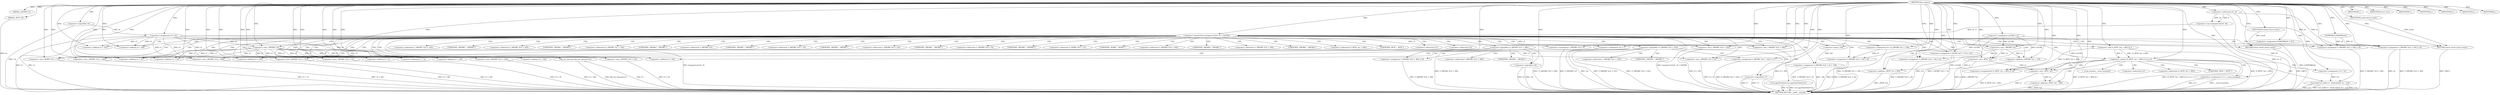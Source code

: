 digraph tftp_connect {  
"1000113" [label = "(METHOD,tftp_connect)" ]
"1000311" [label = "(METHOD_RETURN,__int64 __fastcall)" ]
"1000114" [label = "(PARAM,_QWORD *a1)" ]
"1000115" [label = "(PARAM,_BYTE *a2)" ]
"1000129" [label = "(<operator>.assignment,a1[148] = v4)" ]
"1000135" [label = "(<operator>.logicalNot,!v4)" ]
"1000137" [label = "(IDENTIFIER,L,)" ]
"1000138" [label = "(<operator>.assignment,v5 = v4)" ]
"1000142" [label = "(IDENTIFIER,v6,if ( v6 ))" ]
"1000144" [label = "(IDENTIFIER,L,)" ]
"1000146" [label = "(<operator>.greaterThan,(unsigned int)(v6 - 8) > 0xFFB0)" ]
"1000147" [label = "(<operator>.cast,(unsigned int)(v6 - 8))" ]
"1000149" [label = "(<operator>.subtraction,v6 - 8)" ]
"1000153" [label = "(RETURN,return result;,return result;)" ]
"1000154" [label = "(IDENTIFIER,result,return result;)" ]
"1000157" [label = "(<operator>.assignment,LODWORD(v6) = 512)" ]
"1000158" [label = "(LODWORD,LODWORD(v6))" ]
"1000162" [label = "(<operator>.logicalNot,!*(_QWORD *)(v5 + 352))" ]
"1000164" [label = "(<operator>.cast,(_QWORD *)(v5 + 352))" ]
"1000166" [label = "(<operator>.addition,v5 + 352)" ]
"1000170" [label = "(<operator>.assignment,*(_QWORD *)(v5 + 352) = v7)" ]
"1000172" [label = "(<operator>.cast,(_QWORD *)(v5 + 352))" ]
"1000174" [label = "(<operator>.addition,v5 + 352)" ]
"1000179" [label = "(<operator>.logicalNot,!v7)" ]
"1000181" [label = "(IDENTIFIER,L,)" ]
"1000183" [label = "(<operator>.logicalNot,!*(_QWORD *)(v5 + 360))" ]
"1000185" [label = "(<operator>.cast,(_QWORD *)(v5 + 360))" ]
"1000187" [label = "(<operator>.addition,v5 + 360)" ]
"1000191" [label = "(<operator>.assignment,*(_QWORD *)(v5 + 360) = v8)" ]
"1000193" [label = "(<operator>.cast,(_QWORD *)(v5 + 360))" ]
"1000195" [label = "(<operator>.addition,v5 + 360)" ]
"1000200" [label = "(<operator>.logicalNot,!v8)" ]
"1000202" [label = "(IDENTIFIER,L,)" ]
"1000203" [label = "(<operator>.assignment,v9 = *((_DWORD *)a1 + 156))" ]
"1000206" [label = "(<operator>.addition,(_DWORD *)a1 + 156)" ]
"1000207" [label = "(<operator>.cast,(_DWORD *)a1)" ]
"1000211" [label = "(<operator>.assignment,*(_DWORD *)v5 = 0)" ]
"1000213" [label = "(<operator>.cast,(_DWORD *)v5)" ]
"1000217" [label = "(<operator>.assignment,*(_QWORD *)(v5 + 16) = a1)" ]
"1000219" [label = "(<operator>.cast,(_QWORD *)(v5 + 16))" ]
"1000221" [label = "(<operator>.addition,v5 + 16)" ]
"1000225" [label = "(<operator>.assignment,*(_DWORD *)(v5 + 24) = v9)" ]
"1000227" [label = "(<operator>.cast,(_DWORD *)(v5 + 24))" ]
"1000229" [label = "(<operator>.addition,v5 + 24)" ]
"1000233" [label = "(<operator>.assignment,*(_DWORD *)(v5 + 8) = -100)" ]
"1000235" [label = "(<operator>.cast,(_DWORD *)(v5 + 8))" ]
"1000237" [label = "(<operator>.addition,v5 + 8)" ]
"1000240" [label = "(<operator>.minus,-100)" ]
"1000242" [label = "(<operator>.assignment,*(_WORD *)(v5 + 72) = v10)" ]
"1000244" [label = "(<operator>.cast,(_WORD *)(v5 + 72))" ]
"1000246" [label = "(<operator>.addition,v5 + 72)" ]
"1000250" [label = "(<operator>.assignment,*(_DWORD *)(v5 + 340) = v6)" ]
"1000252" [label = "(<operator>.cast,(_DWORD *)(v5 + 340))" ]
"1000254" [label = "(<operator>.addition,v5 + 340)" ]
"1000258" [label = "(<operator>.assignment,*(_DWORD *)(v5 + 344) = v6)" ]
"1000260" [label = "(<operator>.cast,(_DWORD *)(v5 + 344))" ]
"1000262" [label = "(<operator>.addition,v5 + 344)" ]
"1000266" [label = "(tftp_set_timeouts,tftp_set_timeouts(v5))" ]
"1000269" [label = "(<operator>.equals,(*((_BYTE *)a1 + 895) & 2) == 0)" ]
"1000270" [label = "(<operator>.and,*((_BYTE *)a1 + 895) & 2)" ]
"1000272" [label = "(<operator>.addition,(_BYTE *)a1 + 895)" ]
"1000273" [label = "(<operator>.cast,(_BYTE *)a1)" ]
"1000281" [label = "(<operator>.assignment,v12 = __errno_location())" ]
"1000284" [label = "(<operator>.assignment,v13 = *a1)" ]
"1000288" [label = "(Curl_failf,Curl_failf(v13, \"bind() failed; %s\", v14))" ]
"1000292" [label = "(IDENTIFIER,L,)" ]
"1000293" [label = "(<operators>.assignmentOr,*((_BYTE *)a1 + 895) |= 2u)" ]
"1000295" [label = "(<operator>.addition,(_BYTE *)a1 + 895)" ]
"1000296" [label = "(<operator>.cast,(_BYTE *)a1)" ]
"1000301" [label = "(Curl_pgrsStartNow,Curl_pgrsStartNow(*a1))" ]
"1000304" [label = "(IDENTIFIER,L,)" ]
"1000305" [label = "(<operator>.assignment,*a2 = 1)" ]
"1000309" [label = "(RETURN,return result;,return result;)" ]
"1000310" [label = "(IDENTIFIER,result,return result;)" ]
"1000163" [label = "(<operator>.indirection,*(_QWORD *)(v5 + 352))" ]
"1000165" [label = "(UNKNOWN,_QWORD *,_QWORD *)" ]
"1000171" [label = "(<operator>.indirection,*(_QWORD *)(v5 + 352))" ]
"1000173" [label = "(UNKNOWN,_QWORD *,_QWORD *)" ]
"1000184" [label = "(<operator>.indirection,*(_QWORD *)(v5 + 360))" ]
"1000186" [label = "(UNKNOWN,_QWORD *,_QWORD *)" ]
"1000192" [label = "(<operator>.indirection,*(_QWORD *)(v5 + 360))" ]
"1000194" [label = "(UNKNOWN,_QWORD *,_QWORD *)" ]
"1000205" [label = "(<operator>.indirection,*((_DWORD *)a1 + 156))" ]
"1000208" [label = "(UNKNOWN,_DWORD *,_DWORD *)" ]
"1000212" [label = "(<operator>.indirection,*(_DWORD *)v5)" ]
"1000214" [label = "(UNKNOWN,_DWORD *,_DWORD *)" ]
"1000218" [label = "(<operator>.indirection,*(_QWORD *)(v5 + 16))" ]
"1000220" [label = "(UNKNOWN,_QWORD *,_QWORD *)" ]
"1000226" [label = "(<operator>.indirection,*(_DWORD *)(v5 + 24))" ]
"1000228" [label = "(UNKNOWN,_DWORD *,_DWORD *)" ]
"1000234" [label = "(<operator>.indirection,*(_DWORD *)(v5 + 8))" ]
"1000236" [label = "(UNKNOWN,_DWORD *,_DWORD *)" ]
"1000243" [label = "(<operator>.indirection,*(_WORD *)(v5 + 72))" ]
"1000245" [label = "(UNKNOWN,_WORD *,_WORD *)" ]
"1000251" [label = "(<operator>.indirection,*(_DWORD *)(v5 + 340))" ]
"1000253" [label = "(UNKNOWN,_DWORD *,_DWORD *)" ]
"1000259" [label = "(<operator>.indirection,*(_DWORD *)(v5 + 344))" ]
"1000261" [label = "(UNKNOWN,_DWORD *,_DWORD *)" ]
"1000271" [label = "(<operator>.indirection,*((_BYTE *)a1 + 895))" ]
"1000274" [label = "(UNKNOWN,_BYTE *,_BYTE *)" ]
"1000283" [label = "(__errno_location,__errno_location())" ]
"1000286" [label = "(<operator>.indirection,*a1)" ]
"1000294" [label = "(<operator>.indirection,*((_BYTE *)a1 + 895))" ]
"1000297" [label = "(UNKNOWN,_BYTE *,_BYTE *)" ]
"1000302" [label = "(<operator>.indirection,*a1)" ]
"1000306" [label = "(<operator>.indirection,*a2)" ]
  "1000301" -> "1000311"  [ label = "DDG: Curl_pgrsStartNow(*a1)"] 
  "1000170" -> "1000311"  [ label = "DDG: *(_QWORD *)(v5 + 352)"] 
  "1000138" -> "1000311"  [ label = "DDG: v4"] 
  "1000250" -> "1000311"  [ label = "DDG: *(_DWORD *)(v5 + 340)"] 
  "1000211" -> "1000311"  [ label = "DDG: *(_DWORD *)v5"] 
  "1000288" -> "1000311"  [ label = "DDG: v13"] 
  "1000293" -> "1000311"  [ label = "DDG: *((_BYTE *)a1 + 895)"] 
  "1000242" -> "1000311"  [ label = "DDG: *(_WORD *)(v5 + 72)"] 
  "1000266" -> "1000311"  [ label = "DDG: v5"] 
  "1000217" -> "1000311"  [ label = "DDG: *(_QWORD *)(v5 + 16)"] 
  "1000203" -> "1000311"  [ label = "DDG: *((_DWORD *)a1 + 156)"] 
  "1000200" -> "1000311"  [ label = "DDG: !v8"] 
  "1000162" -> "1000311"  [ label = "DDG: *(_QWORD *)(v5 + 352)"] 
  "1000138" -> "1000311"  [ label = "DDG: v5"] 
  "1000164" -> "1000311"  [ label = "DDG: v5 + 352"] 
  "1000258" -> "1000311"  [ label = "DDG: *(_DWORD *)(v5 + 344)"] 
  "1000172" -> "1000311"  [ label = "DDG: v5 + 352"] 
  "1000269" -> "1000311"  [ label = "DDG: (*((_BYTE *)a1 + 895) & 2) == 0"] 
  "1000258" -> "1000311"  [ label = "DDG: v6"] 
  "1000183" -> "1000311"  [ label = "DDG: *(_QWORD *)(v5 + 360)"] 
  "1000244" -> "1000311"  [ label = "DDG: v5 + 72"] 
  "1000227" -> "1000311"  [ label = "DDG: v5 + 24"] 
  "1000219" -> "1000311"  [ label = "DDG: v5 + 16"] 
  "1000233" -> "1000311"  [ label = "DDG: *(_DWORD *)(v5 + 8)"] 
  "1000281" -> "1000311"  [ label = "DDG: __errno_location()"] 
  "1000296" -> "1000311"  [ label = "DDG: a1"] 
  "1000129" -> "1000311"  [ label = "DDG: a1[148]"] 
  "1000295" -> "1000311"  [ label = "DDG: (_BYTE *)a1"] 
  "1000269" -> "1000311"  [ label = "DDG: *((_BYTE *)a1 + 895) & 2"] 
  "1000266" -> "1000311"  [ label = "DDG: tftp_set_timeouts(v5)"] 
  "1000225" -> "1000311"  [ label = "DDG: *(_DWORD *)(v5 + 24)"] 
  "1000301" -> "1000311"  [ label = "DDG: *a1"] 
  "1000183" -> "1000311"  [ label = "DDG: !*(_QWORD *)(v5 + 360)"] 
  "1000149" -> "1000311"  [ label = "DDG: v6"] 
  "1000147" -> "1000311"  [ label = "DDG: v6 - 8"] 
  "1000179" -> "1000311"  [ label = "DDG: v7"] 
  "1000146" -> "1000311"  [ label = "DDG: (unsigned int)(v6 - 8)"] 
  "1000281" -> "1000311"  [ label = "DDG: v12"] 
  "1000157" -> "1000311"  [ label = "DDG: LODWORD(v6)"] 
  "1000235" -> "1000311"  [ label = "DDG: v5 + 8"] 
  "1000115" -> "1000311"  [ label = "DDG: a2"] 
  "1000270" -> "1000311"  [ label = "DDG: *((_BYTE *)a1 + 895)"] 
  "1000288" -> "1000311"  [ label = "DDG: Curl_failf(v13, \"bind() failed; %s\", v14)"] 
  "1000225" -> "1000311"  [ label = "DDG: v9"] 
  "1000206" -> "1000311"  [ label = "DDG: (_DWORD *)a1"] 
  "1000273" -> "1000311"  [ label = "DDG: a1"] 
  "1000242" -> "1000311"  [ label = "DDG: v10"] 
  "1000288" -> "1000311"  [ label = "DDG: v14"] 
  "1000135" -> "1000311"  [ label = "DDG: !v4"] 
  "1000191" -> "1000311"  [ label = "DDG: *(_QWORD *)(v5 + 360)"] 
  "1000305" -> "1000311"  [ label = "DDG: *a2"] 
  "1000200" -> "1000311"  [ label = "DDG: v8"] 
  "1000185" -> "1000311"  [ label = "DDG: v5 + 360"] 
  "1000272" -> "1000311"  [ label = "DDG: (_BYTE *)a1"] 
  "1000179" -> "1000311"  [ label = "DDG: !v7"] 
  "1000252" -> "1000311"  [ label = "DDG: v5 + 340"] 
  "1000193" -> "1000311"  [ label = "DDG: v5 + 360"] 
  "1000260" -> "1000311"  [ label = "DDG: v5 + 344"] 
  "1000146" -> "1000311"  [ label = "DDG: (unsigned int)(v6 - 8) > 0xFFB0"] 
  "1000233" -> "1000311"  [ label = "DDG: -100"] 
  "1000162" -> "1000311"  [ label = "DDG: !*(_QWORD *)(v5 + 352)"] 
  "1000153" -> "1000311"  [ label = "DDG: <RET>"] 
  "1000309" -> "1000311"  [ label = "DDG: <RET>"] 
  "1000113" -> "1000114"  [ label = "DDG: "] 
  "1000113" -> "1000115"  [ label = "DDG: "] 
  "1000113" -> "1000129"  [ label = "DDG: "] 
  "1000113" -> "1000135"  [ label = "DDG: "] 
  "1000113" -> "1000137"  [ label = "DDG: "] 
  "1000135" -> "1000138"  [ label = "DDG: v4"] 
  "1000113" -> "1000138"  [ label = "DDG: "] 
  "1000113" -> "1000142"  [ label = "DDG: "] 
  "1000113" -> "1000144"  [ label = "DDG: "] 
  "1000147" -> "1000146"  [ label = "DDG: v6 - 8"] 
  "1000149" -> "1000147"  [ label = "DDG: v6"] 
  "1000149" -> "1000147"  [ label = "DDG: 8"] 
  "1000113" -> "1000149"  [ label = "DDG: "] 
  "1000113" -> "1000146"  [ label = "DDG: "] 
  "1000154" -> "1000153"  [ label = "DDG: result"] 
  "1000113" -> "1000153"  [ label = "DDG: "] 
  "1000113" -> "1000154"  [ label = "DDG: "] 
  "1000113" -> "1000157"  [ label = "DDG: "] 
  "1000113" -> "1000158"  [ label = "DDG: "] 
  "1000138" -> "1000164"  [ label = "DDG: v5"] 
  "1000113" -> "1000164"  [ label = "DDG: "] 
  "1000138" -> "1000166"  [ label = "DDG: v5"] 
  "1000113" -> "1000166"  [ label = "DDG: "] 
  "1000113" -> "1000170"  [ label = "DDG: "] 
  "1000113" -> "1000172"  [ label = "DDG: "] 
  "1000138" -> "1000172"  [ label = "DDG: v5"] 
  "1000113" -> "1000174"  [ label = "DDG: "] 
  "1000138" -> "1000174"  [ label = "DDG: v5"] 
  "1000113" -> "1000179"  [ label = "DDG: "] 
  "1000113" -> "1000181"  [ label = "DDG: "] 
  "1000113" -> "1000185"  [ label = "DDG: "] 
  "1000138" -> "1000185"  [ label = "DDG: v5"] 
  "1000113" -> "1000187"  [ label = "DDG: "] 
  "1000138" -> "1000187"  [ label = "DDG: v5"] 
  "1000113" -> "1000191"  [ label = "DDG: "] 
  "1000113" -> "1000193"  [ label = "DDG: "] 
  "1000138" -> "1000193"  [ label = "DDG: v5"] 
  "1000113" -> "1000195"  [ label = "DDG: "] 
  "1000138" -> "1000195"  [ label = "DDG: v5"] 
  "1000113" -> "1000200"  [ label = "DDG: "] 
  "1000113" -> "1000202"  [ label = "DDG: "] 
  "1000113" -> "1000203"  [ label = "DDG: "] 
  "1000207" -> "1000206"  [ label = "DDG: a1"] 
  "1000129" -> "1000207"  [ label = "DDG: a1[148]"] 
  "1000113" -> "1000207"  [ label = "DDG: "] 
  "1000113" -> "1000206"  [ label = "DDG: "] 
  "1000113" -> "1000211"  [ label = "DDG: "] 
  "1000113" -> "1000213"  [ label = "DDG: "] 
  "1000138" -> "1000213"  [ label = "DDG: v5"] 
  "1000129" -> "1000217"  [ label = "DDG: a1[148]"] 
  "1000207" -> "1000217"  [ label = "DDG: a1"] 
  "1000113" -> "1000217"  [ label = "DDG: "] 
  "1000213" -> "1000219"  [ label = "DDG: v5"] 
  "1000113" -> "1000219"  [ label = "DDG: "] 
  "1000213" -> "1000221"  [ label = "DDG: v5"] 
  "1000113" -> "1000221"  [ label = "DDG: "] 
  "1000203" -> "1000225"  [ label = "DDG: v9"] 
  "1000113" -> "1000225"  [ label = "DDG: "] 
  "1000113" -> "1000227"  [ label = "DDG: "] 
  "1000213" -> "1000227"  [ label = "DDG: v5"] 
  "1000113" -> "1000229"  [ label = "DDG: "] 
  "1000213" -> "1000229"  [ label = "DDG: v5"] 
  "1000240" -> "1000233"  [ label = "DDG: 100"] 
  "1000113" -> "1000235"  [ label = "DDG: "] 
  "1000213" -> "1000235"  [ label = "DDG: v5"] 
  "1000113" -> "1000237"  [ label = "DDG: "] 
  "1000213" -> "1000237"  [ label = "DDG: v5"] 
  "1000113" -> "1000240"  [ label = "DDG: "] 
  "1000113" -> "1000242"  [ label = "DDG: "] 
  "1000113" -> "1000244"  [ label = "DDG: "] 
  "1000213" -> "1000244"  [ label = "DDG: v5"] 
  "1000113" -> "1000246"  [ label = "DDG: "] 
  "1000213" -> "1000246"  [ label = "DDG: v5"] 
  "1000149" -> "1000250"  [ label = "DDG: v6"] 
  "1000158" -> "1000250"  [ label = "DDG: v6"] 
  "1000113" -> "1000250"  [ label = "DDG: "] 
  "1000113" -> "1000252"  [ label = "DDG: "] 
  "1000213" -> "1000252"  [ label = "DDG: v5"] 
  "1000113" -> "1000254"  [ label = "DDG: "] 
  "1000213" -> "1000254"  [ label = "DDG: v5"] 
  "1000113" -> "1000258"  [ label = "DDG: "] 
  "1000149" -> "1000258"  [ label = "DDG: v6"] 
  "1000158" -> "1000258"  [ label = "DDG: v6"] 
  "1000113" -> "1000260"  [ label = "DDG: "] 
  "1000213" -> "1000260"  [ label = "DDG: v5"] 
  "1000113" -> "1000262"  [ label = "DDG: "] 
  "1000213" -> "1000262"  [ label = "DDG: v5"] 
  "1000113" -> "1000266"  [ label = "DDG: "] 
  "1000213" -> "1000266"  [ label = "DDG: v5"] 
  "1000270" -> "1000269"  [ label = "DDG: *((_BYTE *)a1 + 895)"] 
  "1000270" -> "1000269"  [ label = "DDG: 2"] 
  "1000273" -> "1000272"  [ label = "DDG: a1"] 
  "1000129" -> "1000273"  [ label = "DDG: a1[148]"] 
  "1000113" -> "1000273"  [ label = "DDG: "] 
  "1000207" -> "1000273"  [ label = "DDG: a1"] 
  "1000113" -> "1000272"  [ label = "DDG: "] 
  "1000113" -> "1000270"  [ label = "DDG: "] 
  "1000113" -> "1000269"  [ label = "DDG: "] 
  "1000113" -> "1000281"  [ label = "DDG: "] 
  "1000113" -> "1000284"  [ label = "DDG: "] 
  "1000284" -> "1000288"  [ label = "DDG: v13"] 
  "1000113" -> "1000288"  [ label = "DDG: "] 
  "1000113" -> "1000292"  [ label = "DDG: "] 
  "1000113" -> "1000293"  [ label = "DDG: "] 
  "1000270" -> "1000293"  [ label = "DDG: *((_BYTE *)a1 + 895)"] 
  "1000296" -> "1000295"  [ label = "DDG: a1"] 
  "1000129" -> "1000296"  [ label = "DDG: a1[148]"] 
  "1000273" -> "1000296"  [ label = "DDG: a1"] 
  "1000113" -> "1000296"  [ label = "DDG: "] 
  "1000113" -> "1000295"  [ label = "DDG: "] 
  "1000113" -> "1000304"  [ label = "DDG: "] 
  "1000113" -> "1000305"  [ label = "DDG: "] 
  "1000310" -> "1000309"  [ label = "DDG: result"] 
  "1000113" -> "1000309"  [ label = "DDG: "] 
  "1000113" -> "1000310"  [ label = "DDG: "] 
  "1000146" -> "1000166"  [ label = "CDG: "] 
  "1000146" -> "1000165"  [ label = "CDG: "] 
  "1000146" -> "1000164"  [ label = "CDG: "] 
  "1000146" -> "1000163"  [ label = "CDG: "] 
  "1000146" -> "1000162"  [ label = "CDG: "] 
  "1000146" -> "1000187"  [ label = "CDG: "] 
  "1000146" -> "1000186"  [ label = "CDG: "] 
  "1000146" -> "1000185"  [ label = "CDG: "] 
  "1000146" -> "1000184"  [ label = "CDG: "] 
  "1000146" -> "1000183"  [ label = "CDG: "] 
  "1000146" -> "1000208"  [ label = "CDG: "] 
  "1000146" -> "1000207"  [ label = "CDG: "] 
  "1000146" -> "1000206"  [ label = "CDG: "] 
  "1000146" -> "1000205"  [ label = "CDG: "] 
  "1000146" -> "1000203"  [ label = "CDG: "] 
  "1000146" -> "1000221"  [ label = "CDG: "] 
  "1000146" -> "1000220"  [ label = "CDG: "] 
  "1000146" -> "1000219"  [ label = "CDG: "] 
  "1000146" -> "1000218"  [ label = "CDG: "] 
  "1000146" -> "1000217"  [ label = "CDG: "] 
  "1000146" -> "1000214"  [ label = "CDG: "] 
  "1000146" -> "1000213"  [ label = "CDG: "] 
  "1000146" -> "1000212"  [ label = "CDG: "] 
  "1000146" -> "1000211"  [ label = "CDG: "] 
  "1000146" -> "1000240"  [ label = "CDG: "] 
  "1000146" -> "1000237"  [ label = "CDG: "] 
  "1000146" -> "1000236"  [ label = "CDG: "] 
  "1000146" -> "1000235"  [ label = "CDG: "] 
  "1000146" -> "1000234"  [ label = "CDG: "] 
  "1000146" -> "1000233"  [ label = "CDG: "] 
  "1000146" -> "1000229"  [ label = "CDG: "] 
  "1000146" -> "1000228"  [ label = "CDG: "] 
  "1000146" -> "1000227"  [ label = "CDG: "] 
  "1000146" -> "1000226"  [ label = "CDG: "] 
  "1000146" -> "1000225"  [ label = "CDG: "] 
  "1000146" -> "1000254"  [ label = "CDG: "] 
  "1000146" -> "1000253"  [ label = "CDG: "] 
  "1000146" -> "1000252"  [ label = "CDG: "] 
  "1000146" -> "1000251"  [ label = "CDG: "] 
  "1000146" -> "1000250"  [ label = "CDG: "] 
  "1000146" -> "1000246"  [ label = "CDG: "] 
  "1000146" -> "1000245"  [ label = "CDG: "] 
  "1000146" -> "1000244"  [ label = "CDG: "] 
  "1000146" -> "1000243"  [ label = "CDG: "] 
  "1000146" -> "1000242"  [ label = "CDG: "] 
  "1000146" -> "1000272"  [ label = "CDG: "] 
  "1000146" -> "1000271"  [ label = "CDG: "] 
  "1000146" -> "1000270"  [ label = "CDG: "] 
  "1000146" -> "1000269"  [ label = "CDG: "] 
  "1000146" -> "1000266"  [ label = "CDG: "] 
  "1000146" -> "1000262"  [ label = "CDG: "] 
  "1000146" -> "1000261"  [ label = "CDG: "] 
  "1000146" -> "1000260"  [ label = "CDG: "] 
  "1000146" -> "1000259"  [ label = "CDG: "] 
  "1000146" -> "1000258"  [ label = "CDG: "] 
  "1000146" -> "1000274"  [ label = "CDG: "] 
  "1000146" -> "1000273"  [ label = "CDG: "] 
  "1000146" -> "1000302"  [ label = "CDG: "] 
  "1000146" -> "1000301"  [ label = "CDG: "] 
  "1000146" -> "1000309"  [ label = "CDG: "] 
  "1000146" -> "1000306"  [ label = "CDG: "] 
  "1000146" -> "1000305"  [ label = "CDG: "] 
  "1000146" -> "1000153"  [ label = "CDG: "] 
  "1000162" -> "1000174"  [ label = "CDG: "] 
  "1000162" -> "1000173"  [ label = "CDG: "] 
  "1000162" -> "1000172"  [ label = "CDG: "] 
  "1000162" -> "1000171"  [ label = "CDG: "] 
  "1000162" -> "1000170"  [ label = "CDG: "] 
  "1000162" -> "1000179"  [ label = "CDG: "] 
  "1000183" -> "1000192"  [ label = "CDG: "] 
  "1000183" -> "1000191"  [ label = "CDG: "] 
  "1000183" -> "1000200"  [ label = "CDG: "] 
  "1000183" -> "1000195"  [ label = "CDG: "] 
  "1000183" -> "1000194"  [ label = "CDG: "] 
  "1000183" -> "1000193"  [ label = "CDG: "] 
  "1000269" -> "1000288"  [ label = "CDG: "] 
  "1000269" -> "1000286"  [ label = "CDG: "] 
  "1000269" -> "1000284"  [ label = "CDG: "] 
  "1000269" -> "1000283"  [ label = "CDG: "] 
  "1000269" -> "1000281"  [ label = "CDG: "] 
  "1000269" -> "1000297"  [ label = "CDG: "] 
  "1000269" -> "1000296"  [ label = "CDG: "] 
  "1000269" -> "1000295"  [ label = "CDG: "] 
  "1000269" -> "1000294"  [ label = "CDG: "] 
  "1000269" -> "1000293"  [ label = "CDG: "] 
}
